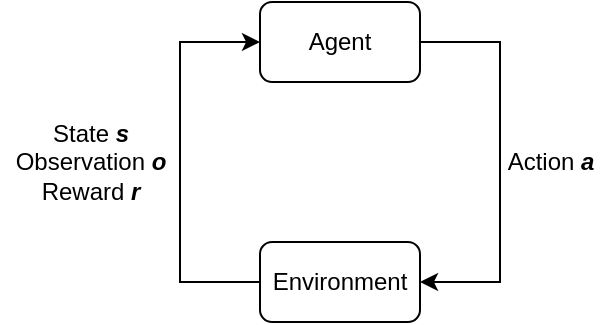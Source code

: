 <mxfile version="18.1.3" type="device"><diagram id="51BM73BFBQoh21INOvoB" name="Seite-1"><mxGraphModel dx="452" dy="353" grid="1" gridSize="10" guides="1" tooltips="1" connect="1" arrows="1" fold="1" page="1" pageScale="1" pageWidth="827" pageHeight="1169" math="0" shadow="0"><root><mxCell id="0"/><mxCell id="1" parent="0"/><mxCell id="AQsk1vHL2sdTNcY-T9DQ-4" style="edgeStyle=orthogonalEdgeStyle;rounded=0;orthogonalLoop=1;jettySize=auto;html=1;entryX=1;entryY=0.5;entryDx=0;entryDy=0;" parent="1" source="AQsk1vHL2sdTNcY-T9DQ-1" target="AQsk1vHL2sdTNcY-T9DQ-3" edge="1"><mxGeometry relative="1" as="geometry"><Array as="points"><mxPoint x="480" y="300"/><mxPoint x="480" y="420"/></Array></mxGeometry></mxCell><mxCell id="AQsk1vHL2sdTNcY-T9DQ-1" value="Agent" style="rounded=1;whiteSpace=wrap;html=1;" parent="1" vertex="1"><mxGeometry x="360" y="280" width="80" height="40" as="geometry"/></mxCell><mxCell id="AQsk1vHL2sdTNcY-T9DQ-5" style="edgeStyle=orthogonalEdgeStyle;rounded=0;orthogonalLoop=1;jettySize=auto;html=1;entryX=0;entryY=0.5;entryDx=0;entryDy=0;" parent="1" source="AQsk1vHL2sdTNcY-T9DQ-3" target="AQsk1vHL2sdTNcY-T9DQ-1" edge="1"><mxGeometry relative="1" as="geometry"><Array as="points"><mxPoint x="320" y="420"/><mxPoint x="320" y="300"/></Array></mxGeometry></mxCell><mxCell id="AQsk1vHL2sdTNcY-T9DQ-3" value="Environment" style="rounded=1;whiteSpace=wrap;html=1;" parent="1" vertex="1"><mxGeometry x="360" y="400" width="80" height="40" as="geometry"/></mxCell><mxCell id="AQsk1vHL2sdTNcY-T9DQ-6" value="State &lt;i&gt;&lt;b&gt;s&lt;/b&gt;&lt;/i&gt;&lt;br&gt;Observation &lt;i&gt;&lt;b&gt;o&lt;/b&gt;&lt;/i&gt;&lt;br&gt;Reward &lt;i&gt;&lt;b&gt;r&lt;/b&gt;&lt;/i&gt;" style="text;html=1;align=center;verticalAlign=middle;resizable=0;points=[];autosize=1;strokeColor=none;fillColor=none;" parent="1" vertex="1"><mxGeometry x="230" y="335" width="90" height="50" as="geometry"/></mxCell><mxCell id="AQsk1vHL2sdTNcY-T9DQ-7" value="Action &lt;b&gt;&lt;i&gt;a&lt;/i&gt;&lt;/b&gt;" style="text;html=1;align=center;verticalAlign=middle;resizable=0;points=[];autosize=1;strokeColor=none;fillColor=none;" parent="1" vertex="1"><mxGeometry x="475" y="350" width="60" height="20" as="geometry"/></mxCell></root></mxGraphModel></diagram></mxfile>